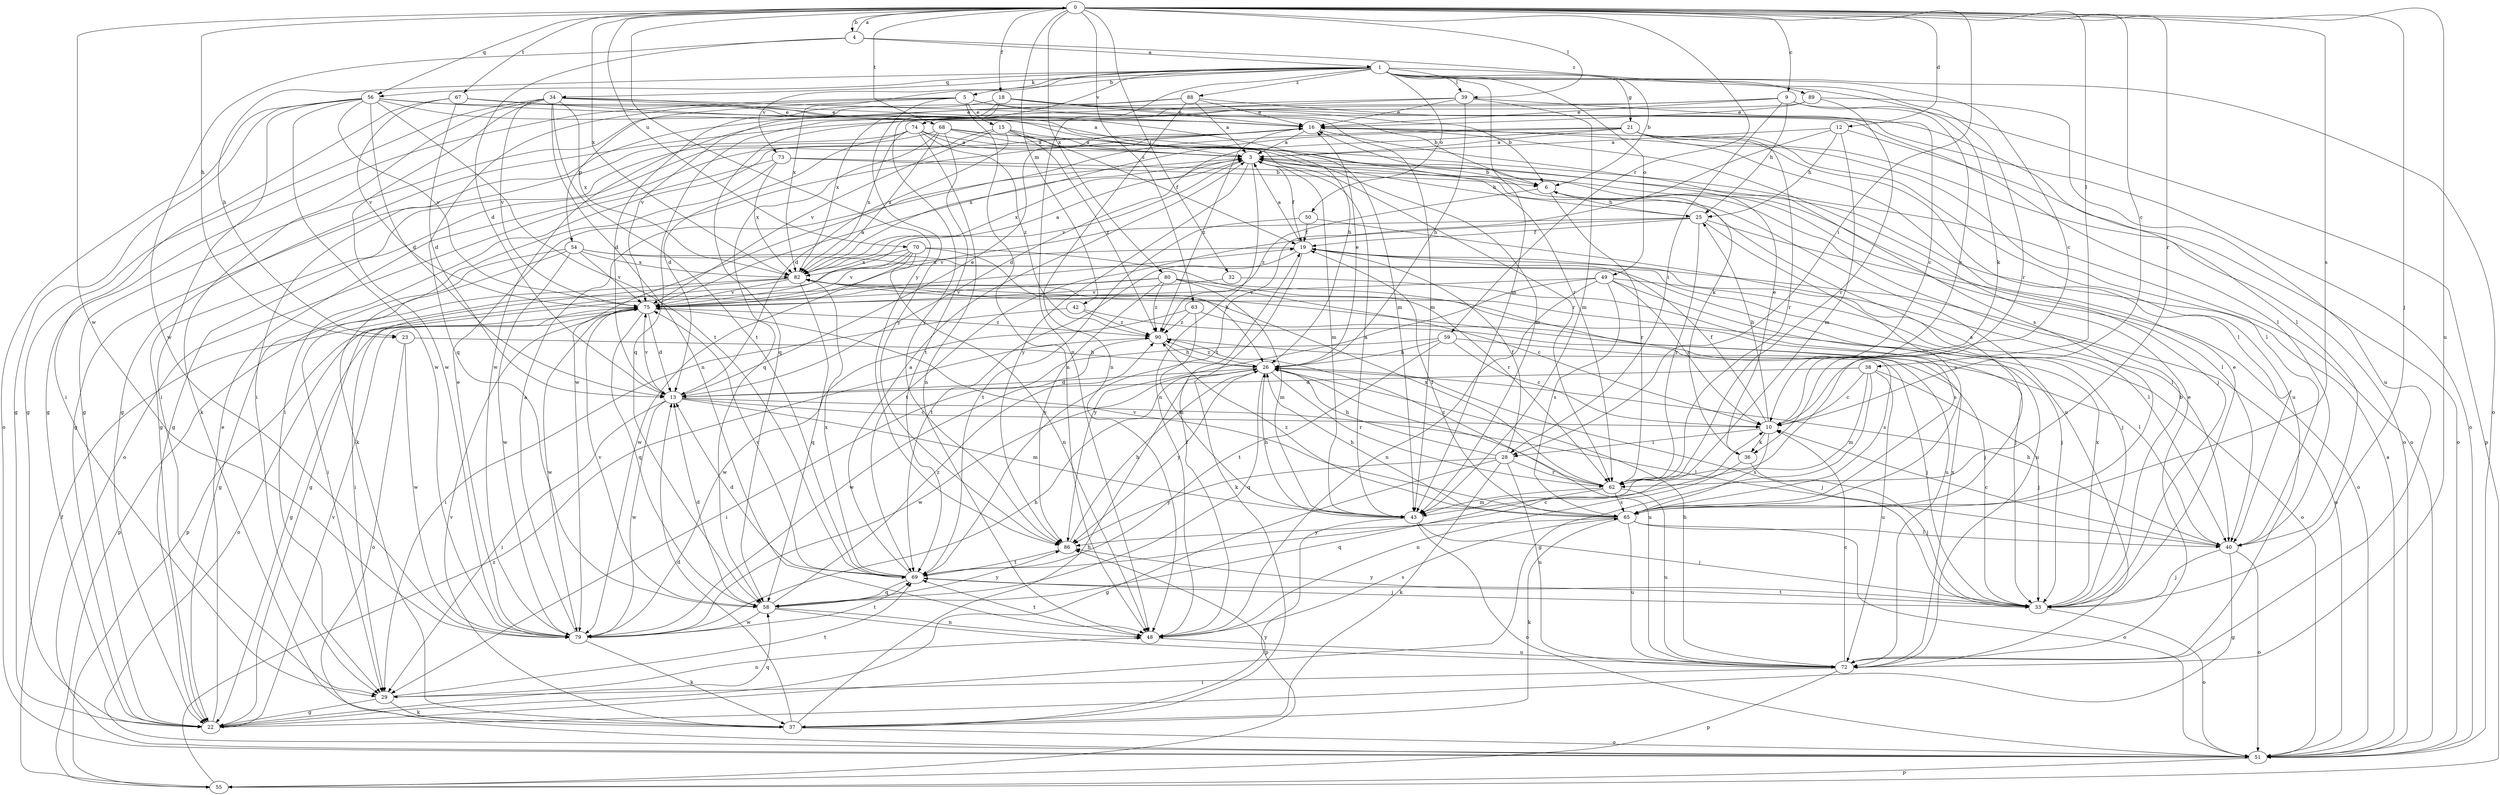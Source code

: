 strict digraph  {
0;
1;
3;
4;
5;
6;
9;
10;
12;
13;
15;
16;
18;
19;
21;
22;
23;
25;
26;
28;
29;
32;
33;
34;
36;
37;
38;
39;
40;
42;
43;
48;
49;
50;
51;
54;
55;
56;
58;
59;
62;
63;
65;
67;
68;
69;
70;
72;
73;
74;
75;
79;
80;
82;
86;
88;
89;
90;
0 -> 4  [label=b];
0 -> 9  [label=c];
0 -> 10  [label=c];
0 -> 12  [label=d];
0 -> 18  [label=f];
0 -> 23  [label=h];
0 -> 28  [label=i];
0 -> 32  [label=j];
0 -> 33  [label=j];
0 -> 38  [label=l];
0 -> 39  [label=l];
0 -> 42  [label=m];
0 -> 56  [label=q];
0 -> 59  [label=r];
0 -> 62  [label=r];
0 -> 63  [label=s];
0 -> 65  [label=s];
0 -> 67  [label=t];
0 -> 68  [label=t];
0 -> 70  [label=u];
0 -> 72  [label=u];
0 -> 79  [label=w];
0 -> 80  [label=x];
0 -> 82  [label=x];
0 -> 86  [label=y];
1 -> 5  [label=b];
1 -> 6  [label=b];
1 -> 10  [label=c];
1 -> 21  [label=g];
1 -> 23  [label=h];
1 -> 34  [label=k];
1 -> 36  [label=k];
1 -> 39  [label=l];
1 -> 43  [label=m];
1 -> 48  [label=n];
1 -> 49  [label=o];
1 -> 50  [label=o];
1 -> 51  [label=o];
1 -> 56  [label=q];
1 -> 62  [label=r];
1 -> 73  [label=v];
1 -> 74  [label=v];
1 -> 82  [label=x];
1 -> 88  [label=z];
3 -> 6  [label=b];
3 -> 19  [label=f];
3 -> 25  [label=h];
3 -> 43  [label=m];
3 -> 48  [label=n];
3 -> 72  [label=u];
3 -> 75  [label=v];
3 -> 82  [label=x];
3 -> 86  [label=y];
4 -> 0  [label=a];
4 -> 1  [label=a];
4 -> 13  [label=d];
4 -> 79  [label=w];
4 -> 89  [label=z];
5 -> 6  [label=b];
5 -> 15  [label=e];
5 -> 22  [label=g];
5 -> 43  [label=m];
5 -> 48  [label=n];
5 -> 54  [label=p];
5 -> 58  [label=q];
5 -> 86  [label=y];
6 -> 25  [label=h];
6 -> 40  [label=l];
6 -> 62  [label=r];
6 -> 90  [label=z];
9 -> 10  [label=c];
9 -> 16  [label=e];
9 -> 25  [label=h];
9 -> 28  [label=i];
9 -> 55  [label=p];
9 -> 58  [label=q];
9 -> 79  [label=w];
10 -> 19  [label=f];
10 -> 25  [label=h];
10 -> 28  [label=i];
10 -> 36  [label=k];
10 -> 65  [label=s];
12 -> 3  [label=a];
12 -> 25  [label=h];
12 -> 43  [label=m];
12 -> 51  [label=o];
12 -> 69  [label=t];
13 -> 10  [label=c];
13 -> 16  [label=e];
13 -> 29  [label=i];
13 -> 40  [label=l];
13 -> 43  [label=m];
13 -> 75  [label=v];
13 -> 79  [label=w];
15 -> 3  [label=a];
15 -> 13  [label=d];
15 -> 19  [label=f];
15 -> 22  [label=g];
15 -> 36  [label=k];
15 -> 75  [label=v];
15 -> 90  [label=z];
16 -> 3  [label=a];
16 -> 29  [label=i];
16 -> 40  [label=l];
16 -> 65  [label=s];
16 -> 90  [label=z];
18 -> 6  [label=b];
18 -> 13  [label=d];
18 -> 16  [label=e];
18 -> 51  [label=o];
18 -> 82  [label=x];
18 -> 86  [label=y];
19 -> 3  [label=a];
19 -> 37  [label=k];
19 -> 40  [label=l];
19 -> 51  [label=o];
19 -> 69  [label=t];
19 -> 82  [label=x];
21 -> 3  [label=a];
21 -> 13  [label=d];
21 -> 40  [label=l];
21 -> 51  [label=o];
21 -> 62  [label=r];
21 -> 72  [label=u];
21 -> 79  [label=w];
21 -> 82  [label=x];
22 -> 16  [label=e];
22 -> 58  [label=q];
22 -> 75  [label=v];
23 -> 26  [label=h];
23 -> 51  [label=o];
23 -> 79  [label=w];
25 -> 19  [label=f];
25 -> 51  [label=o];
25 -> 62  [label=r];
25 -> 65  [label=s];
25 -> 69  [label=t];
25 -> 75  [label=v];
26 -> 13  [label=d];
26 -> 16  [label=e];
26 -> 33  [label=j];
26 -> 58  [label=q];
26 -> 62  [label=r];
26 -> 72  [label=u];
26 -> 79  [label=w];
26 -> 86  [label=y];
26 -> 90  [label=z];
28 -> 19  [label=f];
28 -> 22  [label=g];
28 -> 26  [label=h];
28 -> 37  [label=k];
28 -> 62  [label=r];
28 -> 72  [label=u];
28 -> 86  [label=y];
29 -> 22  [label=g];
29 -> 37  [label=k];
29 -> 48  [label=n];
29 -> 69  [label=t];
32 -> 65  [label=s];
32 -> 75  [label=v];
33 -> 6  [label=b];
33 -> 16  [label=e];
33 -> 51  [label=o];
33 -> 69  [label=t];
33 -> 82  [label=x];
33 -> 86  [label=y];
34 -> 16  [label=e];
34 -> 22  [label=g];
34 -> 37  [label=k];
34 -> 40  [label=l];
34 -> 43  [label=m];
34 -> 48  [label=n];
34 -> 69  [label=t];
34 -> 75  [label=v];
34 -> 79  [label=w];
34 -> 82  [label=x];
36 -> 16  [label=e];
36 -> 33  [label=j];
36 -> 48  [label=n];
37 -> 13  [label=d];
37 -> 26  [label=h];
37 -> 51  [label=o];
37 -> 75  [label=v];
37 -> 86  [label=y];
38 -> 10  [label=c];
38 -> 13  [label=d];
38 -> 22  [label=g];
38 -> 33  [label=j];
38 -> 43  [label=m];
38 -> 72  [label=u];
39 -> 10  [label=c];
39 -> 16  [label=e];
39 -> 26  [label=h];
39 -> 29  [label=i];
39 -> 43  [label=m];
39 -> 58  [label=q];
40 -> 10  [label=c];
40 -> 22  [label=g];
40 -> 26  [label=h];
40 -> 33  [label=j];
40 -> 51  [label=o];
42 -> 29  [label=i];
42 -> 33  [label=j];
42 -> 90  [label=z];
43 -> 3  [label=a];
43 -> 26  [label=h];
43 -> 33  [label=j];
43 -> 51  [label=o];
43 -> 55  [label=p];
48 -> 19  [label=f];
48 -> 65  [label=s];
48 -> 69  [label=t];
48 -> 72  [label=u];
49 -> 10  [label=c];
49 -> 33  [label=j];
49 -> 48  [label=n];
49 -> 51  [label=o];
49 -> 65  [label=s];
49 -> 75  [label=v];
49 -> 86  [label=y];
50 -> 19  [label=f];
50 -> 40  [label=l];
50 -> 69  [label=t];
51 -> 3  [label=a];
51 -> 55  [label=p];
54 -> 22  [label=g];
54 -> 29  [label=i];
54 -> 33  [label=j];
54 -> 72  [label=u];
54 -> 75  [label=v];
54 -> 79  [label=w];
54 -> 82  [label=x];
55 -> 19  [label=f];
55 -> 90  [label=z];
56 -> 13  [label=d];
56 -> 16  [label=e];
56 -> 22  [label=g];
56 -> 26  [label=h];
56 -> 29  [label=i];
56 -> 51  [label=o];
56 -> 62  [label=r];
56 -> 69  [label=t];
56 -> 75  [label=v];
56 -> 79  [label=w];
58 -> 13  [label=d];
58 -> 48  [label=n];
58 -> 72  [label=u];
58 -> 75  [label=v];
58 -> 79  [label=w];
58 -> 86  [label=y];
58 -> 90  [label=z];
59 -> 10  [label=c];
59 -> 26  [label=h];
59 -> 29  [label=i];
59 -> 65  [label=s];
59 -> 69  [label=t];
62 -> 43  [label=m];
62 -> 58  [label=q];
62 -> 65  [label=s];
62 -> 72  [label=u];
62 -> 82  [label=x];
62 -> 90  [label=z];
63 -> 40  [label=l];
63 -> 43  [label=m];
63 -> 79  [label=w];
63 -> 90  [label=z];
65 -> 3  [label=a];
65 -> 19  [label=f];
65 -> 26  [label=h];
65 -> 37  [label=k];
65 -> 40  [label=l];
65 -> 51  [label=o];
65 -> 72  [label=u];
65 -> 75  [label=v];
65 -> 86  [label=y];
65 -> 90  [label=z];
67 -> 3  [label=a];
67 -> 13  [label=d];
67 -> 16  [label=e];
67 -> 29  [label=i];
67 -> 75  [label=v];
68 -> 3  [label=a];
68 -> 22  [label=g];
68 -> 43  [label=m];
68 -> 51  [label=o];
68 -> 58  [label=q];
68 -> 69  [label=t];
68 -> 82  [label=x];
69 -> 3  [label=a];
69 -> 10  [label=c];
69 -> 13  [label=d];
69 -> 33  [label=j];
69 -> 58  [label=q];
69 -> 75  [label=v];
69 -> 82  [label=x];
70 -> 22  [label=g];
70 -> 26  [label=h];
70 -> 48  [label=n];
70 -> 62  [label=r];
70 -> 75  [label=v];
70 -> 79  [label=w];
70 -> 82  [label=x];
72 -> 10  [label=c];
72 -> 16  [label=e];
72 -> 26  [label=h];
72 -> 29  [label=i];
72 -> 55  [label=p];
72 -> 82  [label=x];
73 -> 6  [label=b];
73 -> 33  [label=j];
73 -> 37  [label=k];
73 -> 51  [label=o];
73 -> 82  [label=x];
74 -> 3  [label=a];
74 -> 13  [label=d];
74 -> 22  [label=g];
74 -> 48  [label=n];
74 -> 62  [label=r];
74 -> 82  [label=x];
74 -> 90  [label=z];
75 -> 3  [label=a];
75 -> 13  [label=d];
75 -> 22  [label=g];
75 -> 51  [label=o];
75 -> 58  [label=q];
75 -> 79  [label=w];
75 -> 90  [label=z];
79 -> 3  [label=a];
79 -> 16  [label=e];
79 -> 26  [label=h];
79 -> 37  [label=k];
79 -> 69  [label=t];
80 -> 10  [label=c];
80 -> 43  [label=m];
80 -> 55  [label=p];
80 -> 72  [label=u];
80 -> 75  [label=v];
80 -> 86  [label=y];
80 -> 90  [label=z];
82 -> 3  [label=a];
82 -> 29  [label=i];
82 -> 33  [label=j];
82 -> 55  [label=p];
82 -> 58  [label=q];
82 -> 75  [label=v];
86 -> 26  [label=h];
86 -> 69  [label=t];
88 -> 3  [label=a];
88 -> 16  [label=e];
88 -> 22  [label=g];
88 -> 40  [label=l];
88 -> 48  [label=n];
88 -> 75  [label=v];
89 -> 16  [label=e];
89 -> 22  [label=g];
89 -> 62  [label=r];
89 -> 72  [label=u];
90 -> 26  [label=h];
90 -> 33  [label=j];
90 -> 79  [label=w];
}
